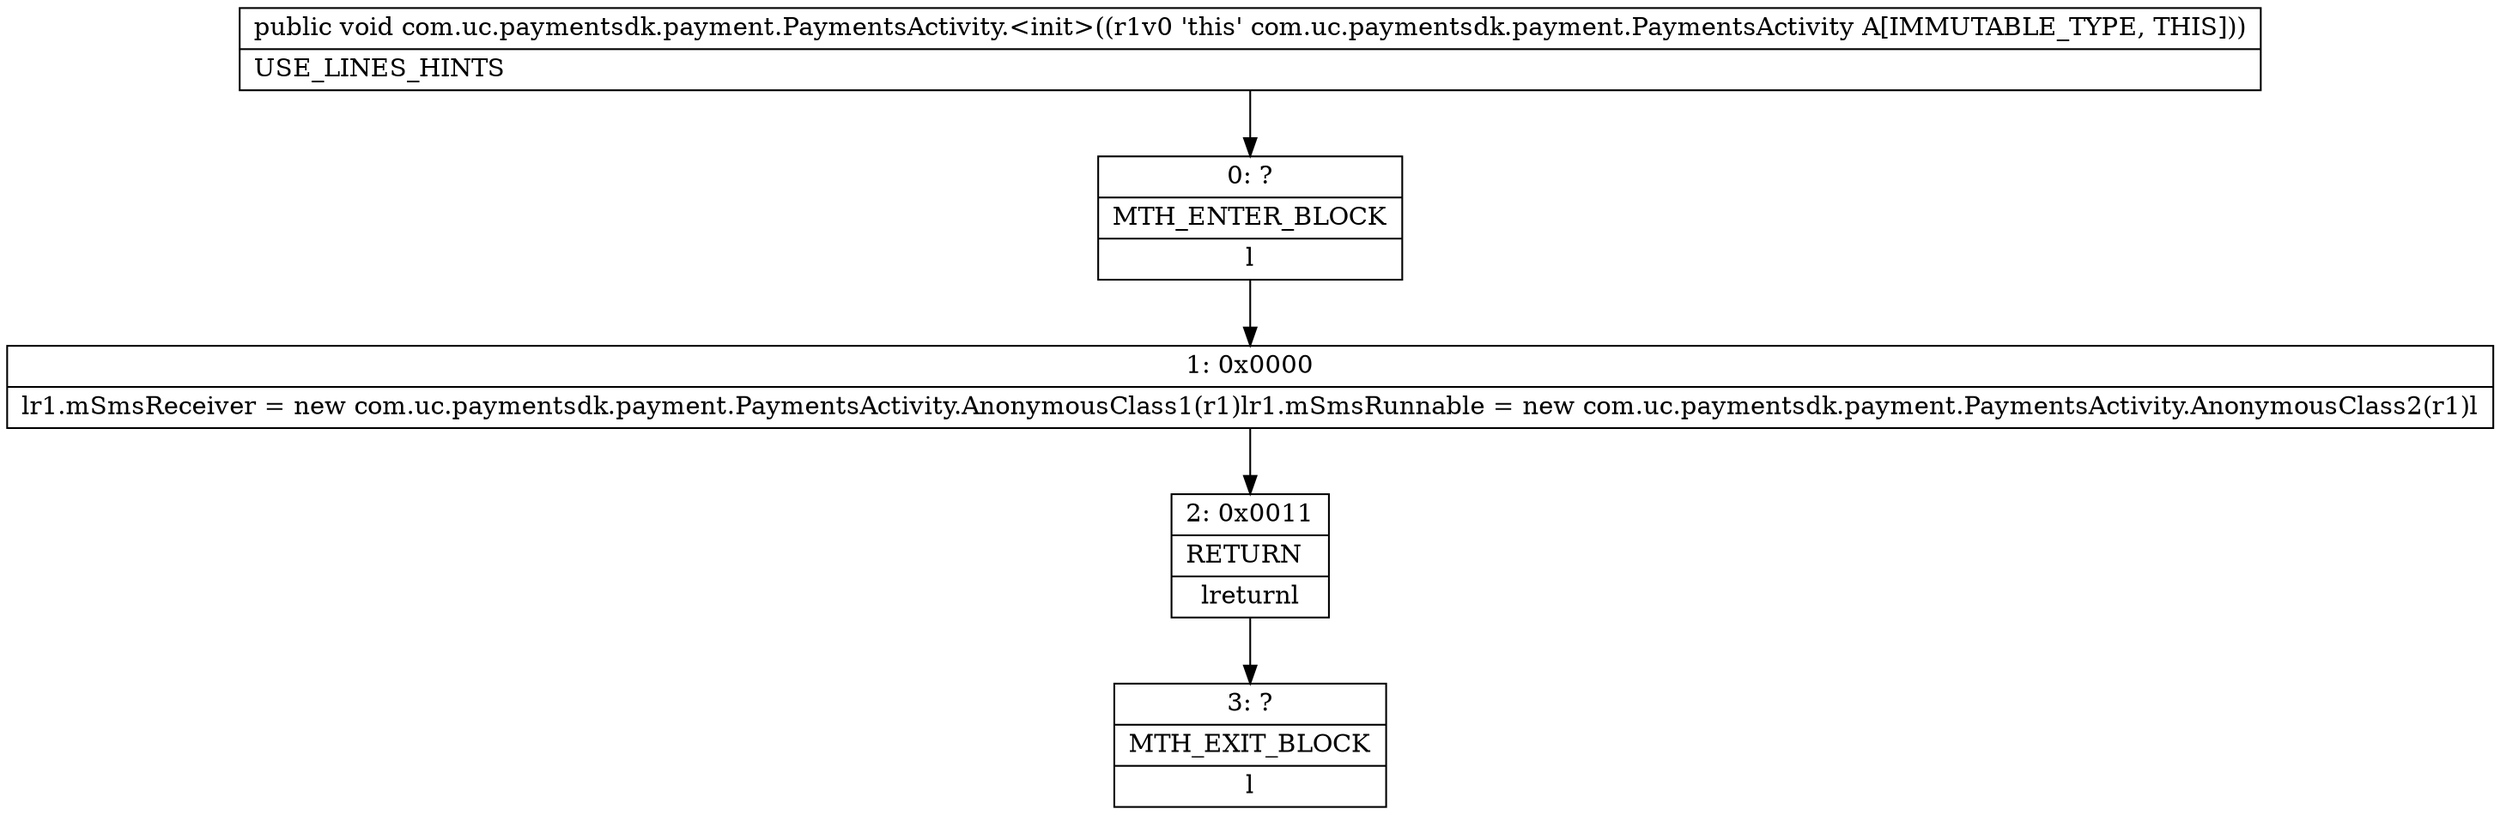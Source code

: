 digraph "CFG forcom.uc.paymentsdk.payment.PaymentsActivity.\<init\>()V" {
Node_0 [shape=record,label="{0\:\ ?|MTH_ENTER_BLOCK\l|l}"];
Node_1 [shape=record,label="{1\:\ 0x0000|lr1.mSmsReceiver = new com.uc.paymentsdk.payment.PaymentsActivity.AnonymousClass1(r1)lr1.mSmsRunnable = new com.uc.paymentsdk.payment.PaymentsActivity.AnonymousClass2(r1)l}"];
Node_2 [shape=record,label="{2\:\ 0x0011|RETURN\l|lreturnl}"];
Node_3 [shape=record,label="{3\:\ ?|MTH_EXIT_BLOCK\l|l}"];
MethodNode[shape=record,label="{public void com.uc.paymentsdk.payment.PaymentsActivity.\<init\>((r1v0 'this' com.uc.paymentsdk.payment.PaymentsActivity A[IMMUTABLE_TYPE, THIS]))  | USE_LINES_HINTS\l}"];
MethodNode -> Node_0;
Node_0 -> Node_1;
Node_1 -> Node_2;
Node_2 -> Node_3;
}

